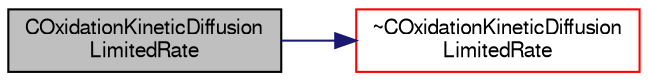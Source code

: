 digraph "COxidationKineticDiffusionLimitedRate"
{
  bgcolor="transparent";
  edge [fontname="FreeSans",fontsize="10",labelfontname="FreeSans",labelfontsize="10"];
  node [fontname="FreeSans",fontsize="10",shape=record];
  rankdir="LR";
  Node4 [label="COxidationKineticDiffusion\lLimitedRate",height=0.2,width=0.4,color="black", fillcolor="grey75", style="filled", fontcolor="black"];
  Node4 -> Node5 [color="midnightblue",fontsize="10",style="solid",fontname="FreeSans"];
  Node5 [label="~COxidationKineticDiffusion\lLimitedRate",height=0.2,width=0.4,color="red",URL="$a23630.html#adbaf3f4f7af460f27ea0e801d84d2d62",tooltip="Destructor. "];
}
